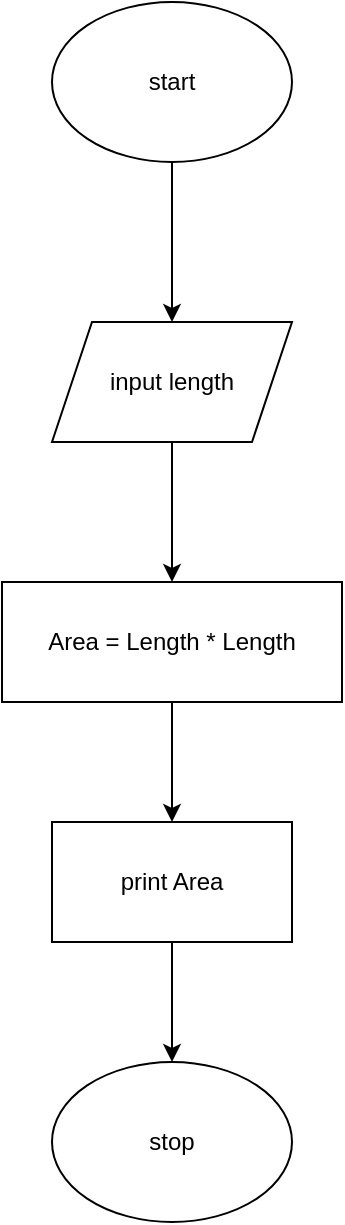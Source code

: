 <mxfile version="16.1.2" type="device"><diagram id="gKIMeiMv_QhnP6EZ1Nmq" name="Page-1"><mxGraphModel dx="510" dy="641" grid="1" gridSize="10" guides="1" tooltips="1" connect="1" arrows="1" fold="1" page="1" pageScale="1" pageWidth="850" pageHeight="1100" math="0" shadow="0"><root><mxCell id="0"/><mxCell id="1" parent="0"/><mxCell id="1s2i5Uy274xpesLD2A7B-1" style="edgeStyle=orthogonalEdgeStyle;rounded=0;orthogonalLoop=1;jettySize=auto;html=1;entryX=0.5;entryY=0;entryDx=0;entryDy=0;" edge="1" parent="1" source="1s2i5Uy274xpesLD2A7B-2" target="1s2i5Uy274xpesLD2A7B-4"><mxGeometry relative="1" as="geometry"/></mxCell><mxCell id="1s2i5Uy274xpesLD2A7B-2" value="start" style="ellipse;whiteSpace=wrap;html=1;" vertex="1" parent="1"><mxGeometry x="55" y="180" width="120" height="80" as="geometry"/></mxCell><mxCell id="1s2i5Uy274xpesLD2A7B-3" style="edgeStyle=orthogonalEdgeStyle;rounded=0;orthogonalLoop=1;jettySize=auto;html=1;entryX=0.5;entryY=0;entryDx=0;entryDy=0;" edge="1" parent="1" source="1s2i5Uy274xpesLD2A7B-4" target="1s2i5Uy274xpesLD2A7B-6"><mxGeometry relative="1" as="geometry"/></mxCell><mxCell id="1s2i5Uy274xpesLD2A7B-4" value="input length" style="shape=parallelogram;perimeter=parallelogramPerimeter;whiteSpace=wrap;html=1;fixedSize=1;" vertex="1" parent="1"><mxGeometry x="55" y="340" width="120" height="60" as="geometry"/></mxCell><mxCell id="1s2i5Uy274xpesLD2A7B-5" style="edgeStyle=orthogonalEdgeStyle;rounded=0;orthogonalLoop=1;jettySize=auto;html=1;entryX=0.5;entryY=0;entryDx=0;entryDy=0;" edge="1" parent="1" source="1s2i5Uy274xpesLD2A7B-6" target="1s2i5Uy274xpesLD2A7B-8"><mxGeometry relative="1" as="geometry"/></mxCell><mxCell id="1s2i5Uy274xpesLD2A7B-6" value="Area = Length * Length" style="rounded=0;whiteSpace=wrap;html=1;" vertex="1" parent="1"><mxGeometry x="30" y="470" width="170" height="60" as="geometry"/></mxCell><mxCell id="1s2i5Uy274xpesLD2A7B-7" style="edgeStyle=orthogonalEdgeStyle;rounded=0;orthogonalLoop=1;jettySize=auto;html=1;entryX=0.5;entryY=0;entryDx=0;entryDy=0;" edge="1" parent="1" source="1s2i5Uy274xpesLD2A7B-8" target="1s2i5Uy274xpesLD2A7B-9"><mxGeometry relative="1" as="geometry"/></mxCell><mxCell id="1s2i5Uy274xpesLD2A7B-8" value="print Area" style="rounded=0;whiteSpace=wrap;html=1;" vertex="1" parent="1"><mxGeometry x="55" y="590" width="120" height="60" as="geometry"/></mxCell><mxCell id="1s2i5Uy274xpesLD2A7B-9" value="stop" style="ellipse;whiteSpace=wrap;html=1;" vertex="1" parent="1"><mxGeometry x="55" y="710" width="120" height="80" as="geometry"/></mxCell></root></mxGraphModel></diagram></mxfile>